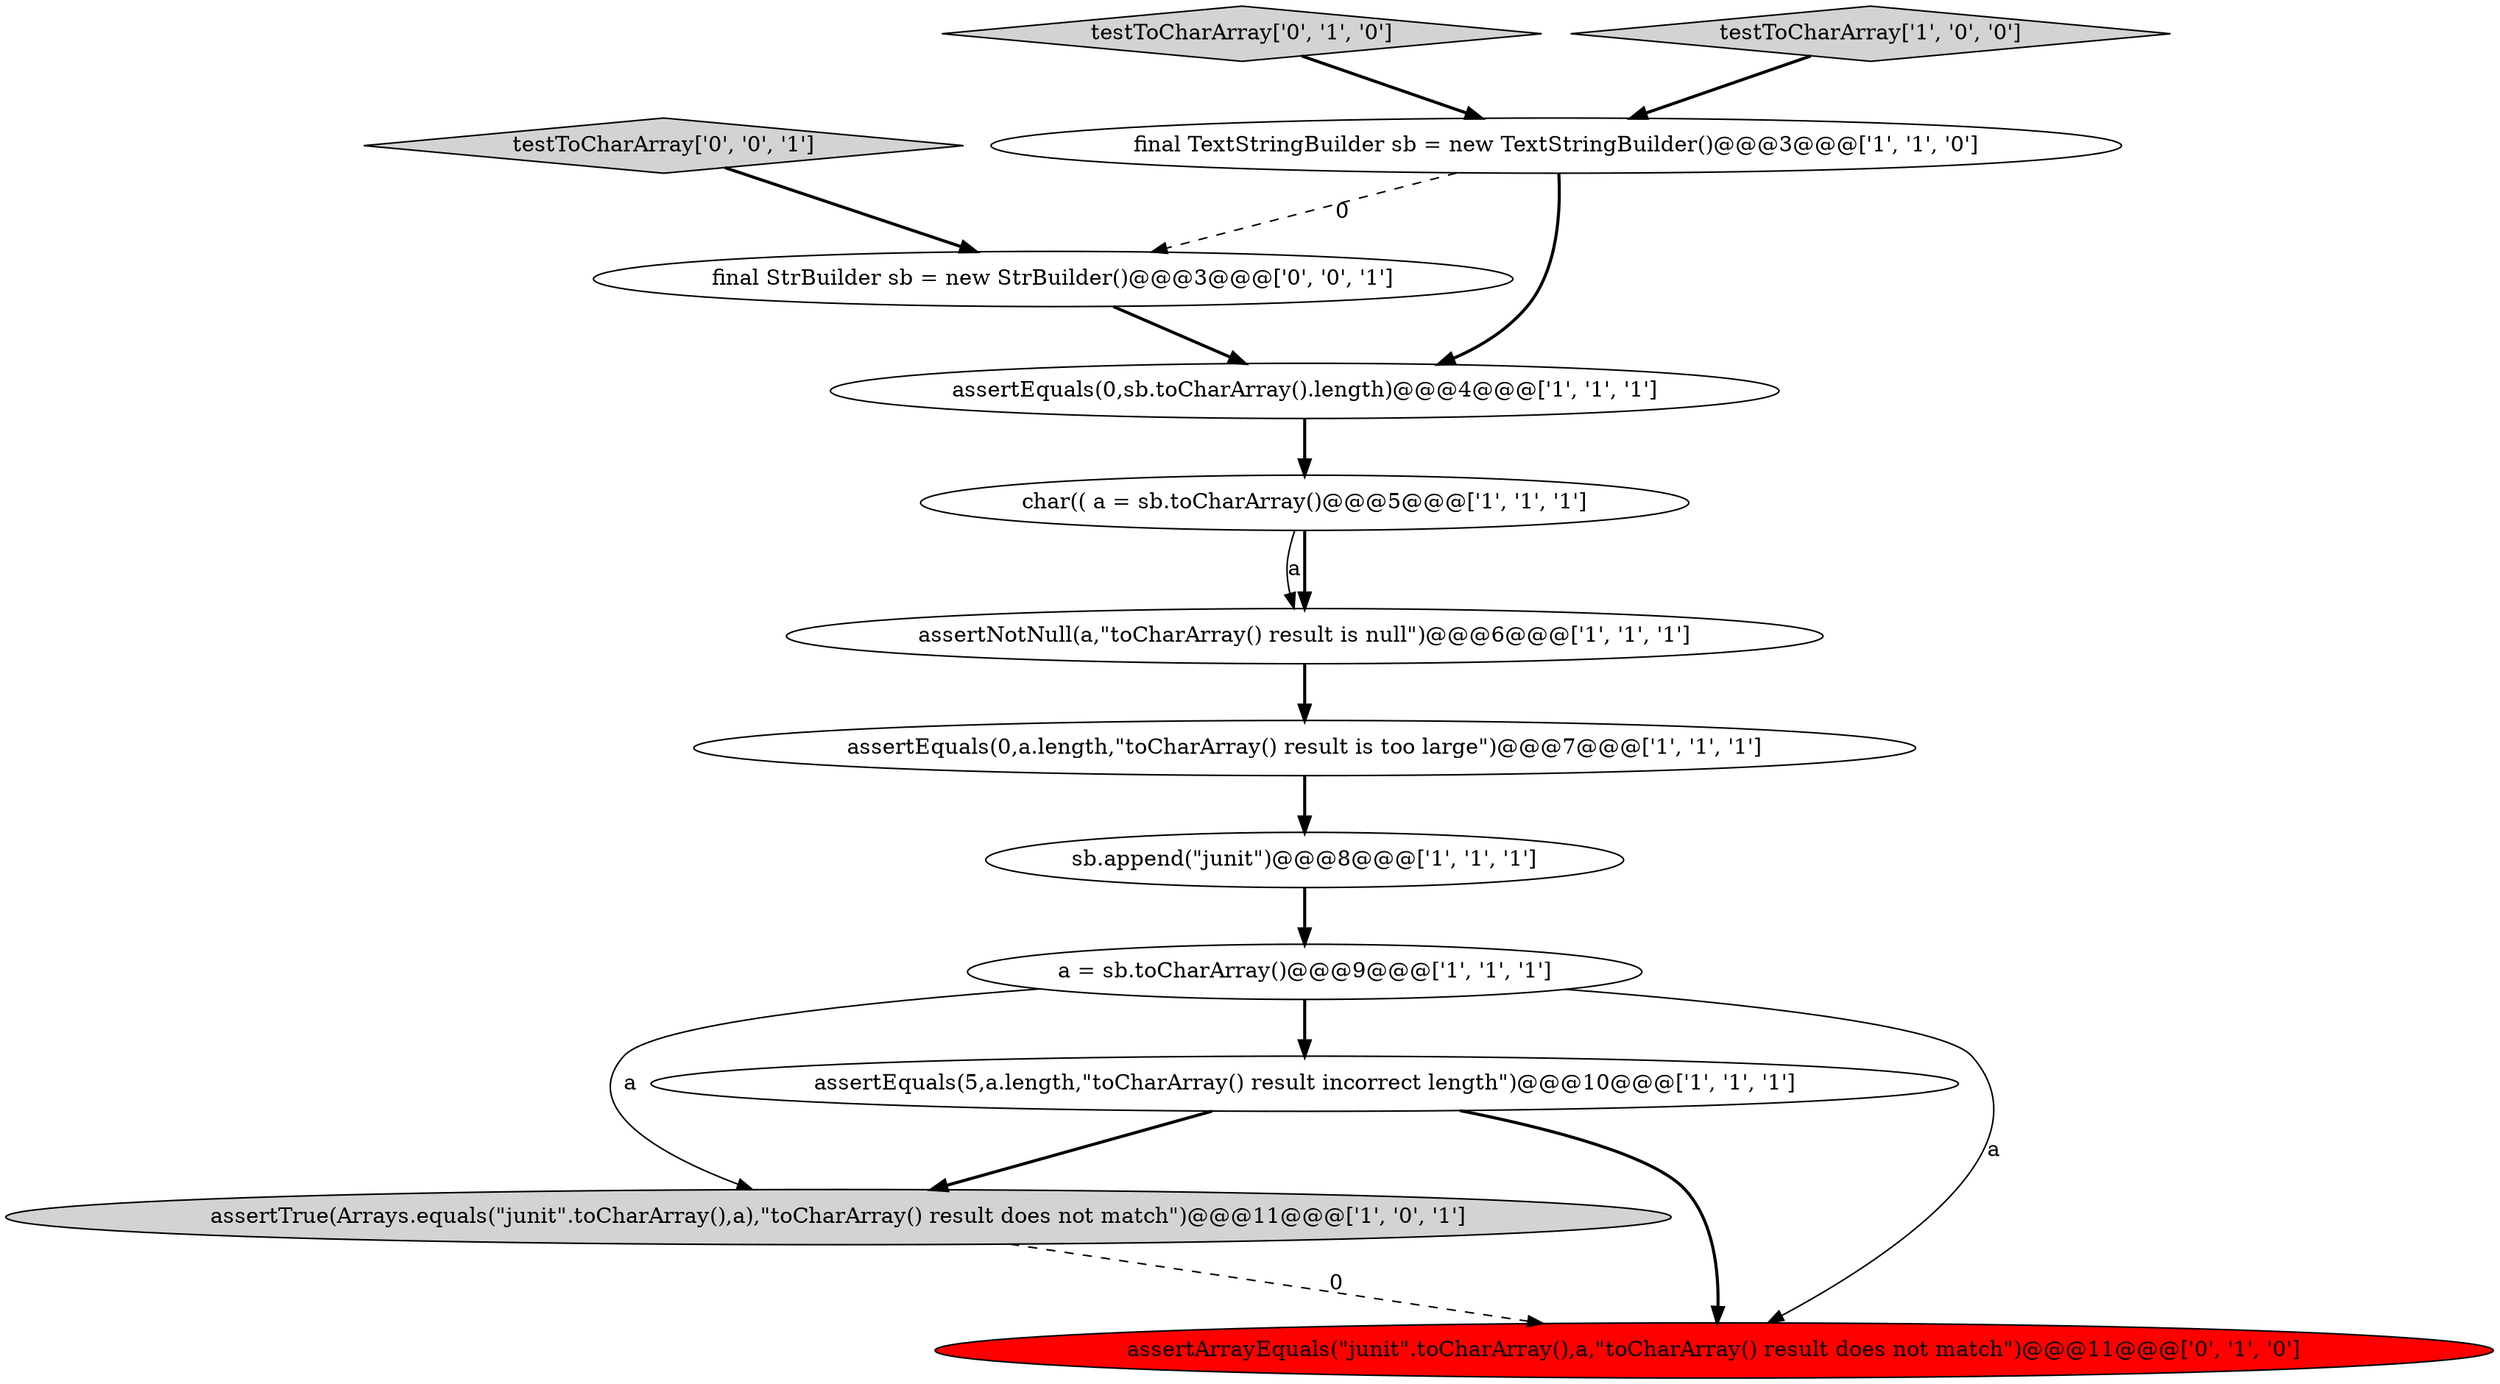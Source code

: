 digraph {
5 [style = filled, label = "assertNotNull(a,\"toCharArray() result is null\")@@@6@@@['1', '1', '1']", fillcolor = white, shape = ellipse image = "AAA0AAABBB1BBB"];
13 [style = filled, label = "testToCharArray['0', '0', '1']", fillcolor = lightgray, shape = diamond image = "AAA0AAABBB3BBB"];
7 [style = filled, label = "assertTrue(Arrays.equals(\"junit\".toCharArray(),a),\"toCharArray() result does not match\")@@@11@@@['1', '0', '1']", fillcolor = lightgray, shape = ellipse image = "AAA0AAABBB1BBB"];
1 [style = filled, label = "final TextStringBuilder sb = new TextStringBuilder()@@@3@@@['1', '1', '0']", fillcolor = white, shape = ellipse image = "AAA0AAABBB1BBB"];
9 [style = filled, label = "assertEquals(5,a.length,\"toCharArray() result incorrect length\")@@@10@@@['1', '1', '1']", fillcolor = white, shape = ellipse image = "AAA0AAABBB1BBB"];
4 [style = filled, label = "assertEquals(0,sb.toCharArray().length)@@@4@@@['1', '1', '1']", fillcolor = white, shape = ellipse image = "AAA0AAABBB1BBB"];
8 [style = filled, label = "char(( a = sb.toCharArray()@@@5@@@['1', '1', '1']", fillcolor = white, shape = ellipse image = "AAA0AAABBB1BBB"];
10 [style = filled, label = "assertArrayEquals(\"junit\".toCharArray(),a,\"toCharArray() result does not match\")@@@11@@@['0', '1', '0']", fillcolor = red, shape = ellipse image = "AAA1AAABBB2BBB"];
12 [style = filled, label = "final StrBuilder sb = new StrBuilder()@@@3@@@['0', '0', '1']", fillcolor = white, shape = ellipse image = "AAA0AAABBB3BBB"];
2 [style = filled, label = "a = sb.toCharArray()@@@9@@@['1', '1', '1']", fillcolor = white, shape = ellipse image = "AAA0AAABBB1BBB"];
11 [style = filled, label = "testToCharArray['0', '1', '0']", fillcolor = lightgray, shape = diamond image = "AAA0AAABBB2BBB"];
3 [style = filled, label = "testToCharArray['1', '0', '0']", fillcolor = lightgray, shape = diamond image = "AAA0AAABBB1BBB"];
0 [style = filled, label = "assertEquals(0,a.length,\"toCharArray() result is too large\")@@@7@@@['1', '1', '1']", fillcolor = white, shape = ellipse image = "AAA0AAABBB1BBB"];
6 [style = filled, label = "sb.append(\"junit\")@@@8@@@['1', '1', '1']", fillcolor = white, shape = ellipse image = "AAA0AAABBB1BBB"];
2->10 [style = solid, label="a"];
8->5 [style = solid, label="a"];
4->8 [style = bold, label=""];
7->10 [style = dashed, label="0"];
1->12 [style = dashed, label="0"];
1->4 [style = bold, label=""];
13->12 [style = bold, label=""];
2->9 [style = bold, label=""];
9->10 [style = bold, label=""];
8->5 [style = bold, label=""];
5->0 [style = bold, label=""];
9->7 [style = bold, label=""];
3->1 [style = bold, label=""];
12->4 [style = bold, label=""];
0->6 [style = bold, label=""];
11->1 [style = bold, label=""];
6->2 [style = bold, label=""];
2->7 [style = solid, label="a"];
}

